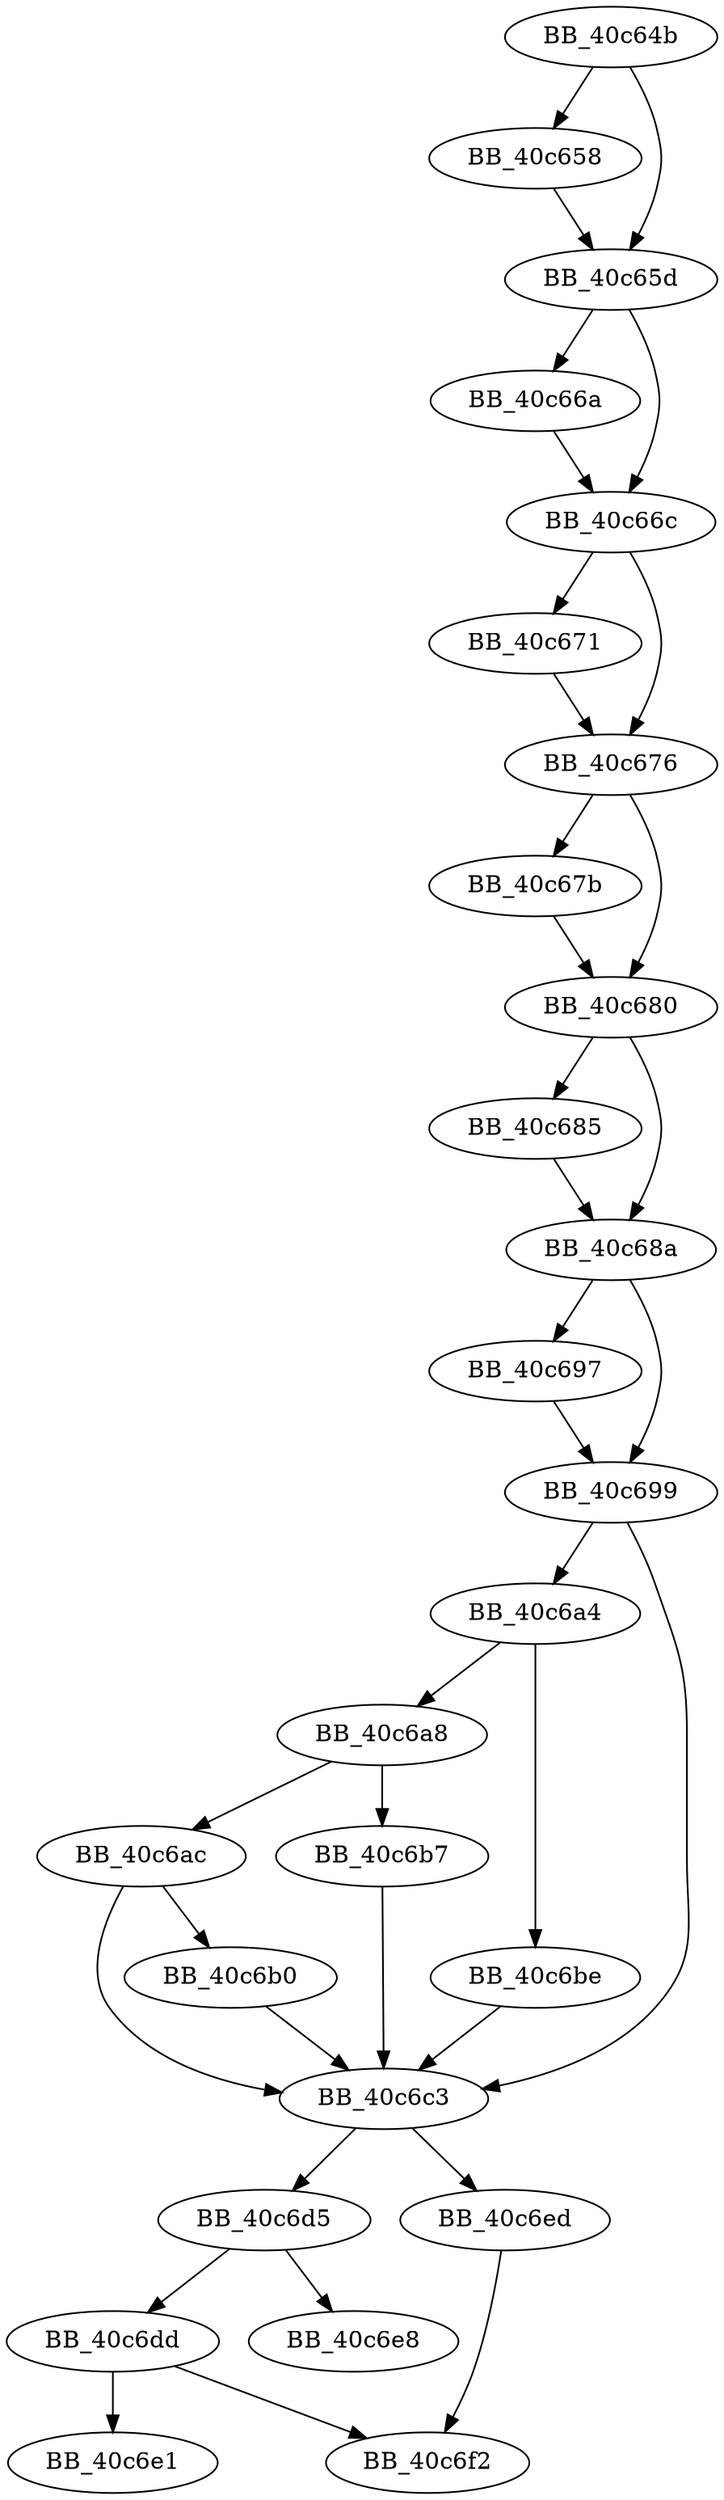 DiGraph ___hw_cw_sse2{
BB_40c64b->BB_40c658
BB_40c64b->BB_40c65d
BB_40c658->BB_40c65d
BB_40c65d->BB_40c66a
BB_40c65d->BB_40c66c
BB_40c66a->BB_40c66c
BB_40c66c->BB_40c671
BB_40c66c->BB_40c676
BB_40c671->BB_40c676
BB_40c676->BB_40c67b
BB_40c676->BB_40c680
BB_40c67b->BB_40c680
BB_40c680->BB_40c685
BB_40c680->BB_40c68a
BB_40c685->BB_40c68a
BB_40c68a->BB_40c697
BB_40c68a->BB_40c699
BB_40c697->BB_40c699
BB_40c699->BB_40c6a4
BB_40c699->BB_40c6c3
BB_40c6a4->BB_40c6a8
BB_40c6a4->BB_40c6be
BB_40c6a8->BB_40c6ac
BB_40c6a8->BB_40c6b7
BB_40c6ac->BB_40c6b0
BB_40c6ac->BB_40c6c3
BB_40c6b0->BB_40c6c3
BB_40c6b7->BB_40c6c3
BB_40c6be->BB_40c6c3
BB_40c6c3->BB_40c6d5
BB_40c6c3->BB_40c6ed
BB_40c6d5->BB_40c6dd
BB_40c6d5->BB_40c6e8
BB_40c6dd->BB_40c6e1
BB_40c6dd->BB_40c6f2
BB_40c6ed->BB_40c6f2
}
